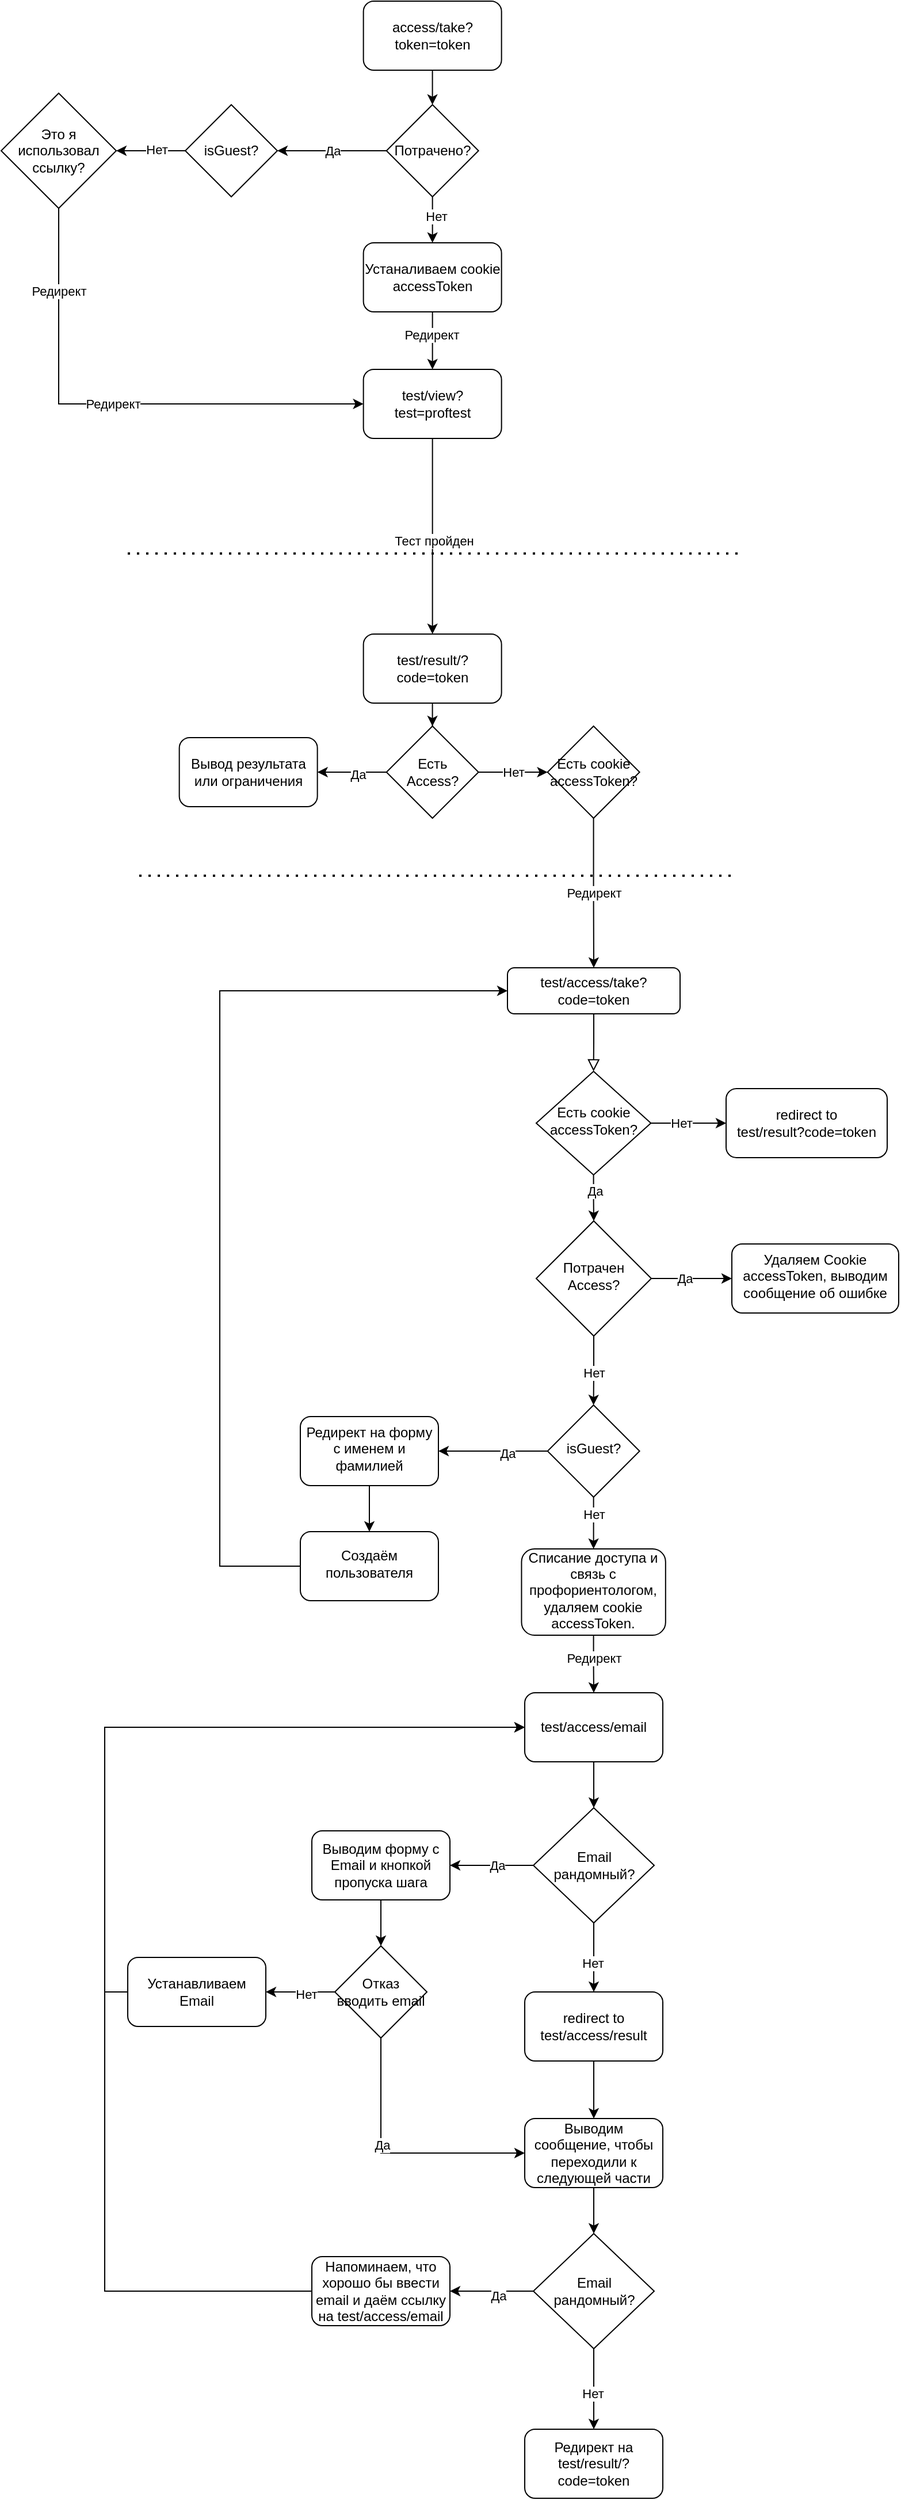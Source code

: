 <mxfile version="21.0.8" type="github">
  <diagram id="C5RBs43oDa-KdzZeNtuy" name="Page-1">
    <mxGraphModel dx="1622" dy="1589" grid="1" gridSize="10" guides="1" tooltips="1" connect="1" arrows="1" fold="1" page="1" pageScale="1" pageWidth="827" pageHeight="1169" math="0" shadow="0">
      <root>
        <mxCell id="WIyWlLk6GJQsqaUBKTNV-0" />
        <mxCell id="WIyWlLk6GJQsqaUBKTNV-1" parent="WIyWlLk6GJQsqaUBKTNV-0" />
        <mxCell id="WIyWlLk6GJQsqaUBKTNV-2" value="" style="rounded=0;html=1;jettySize=auto;orthogonalLoop=1;fontSize=11;endArrow=block;endFill=0;endSize=8;strokeWidth=1;shadow=0;labelBackgroundColor=none;edgeStyle=orthogonalEdgeStyle;" parent="WIyWlLk6GJQsqaUBKTNV-1" source="WIyWlLk6GJQsqaUBKTNV-3" target="WIyWlLk6GJQsqaUBKTNV-6" edge="1">
          <mxGeometry relative="1" as="geometry" />
        </mxCell>
        <mxCell id="WIyWlLk6GJQsqaUBKTNV-3" value="test/access/take?code=token" style="rounded=1;whiteSpace=wrap;html=1;fontSize=12;glass=0;strokeWidth=1;shadow=0;" parent="WIyWlLk6GJQsqaUBKTNV-1" vertex="1">
          <mxGeometry x="160" y="80" width="150" height="40" as="geometry" />
        </mxCell>
        <mxCell id="BWST9lLjDUH9vXqFFpro-1" value="" style="edgeStyle=orthogonalEdgeStyle;rounded=0;orthogonalLoop=1;jettySize=auto;html=1;" edge="1" parent="WIyWlLk6GJQsqaUBKTNV-1" source="WIyWlLk6GJQsqaUBKTNV-6" target="BWST9lLjDUH9vXqFFpro-0">
          <mxGeometry relative="1" as="geometry" />
        </mxCell>
        <mxCell id="BWST9lLjDUH9vXqFFpro-2" value="Нет" style="edgeLabel;html=1;align=center;verticalAlign=middle;resizable=0;points=[];" vertex="1" connectable="0" parent="BWST9lLjDUH9vXqFFpro-1">
          <mxGeometry x="-0.184" relative="1" as="geometry">
            <mxPoint as="offset" />
          </mxGeometry>
        </mxCell>
        <mxCell id="BWST9lLjDUH9vXqFFpro-18" value="" style="edgeStyle=orthogonalEdgeStyle;rounded=0;orthogonalLoop=1;jettySize=auto;html=1;" edge="1" parent="WIyWlLk6GJQsqaUBKTNV-1" source="WIyWlLk6GJQsqaUBKTNV-6" target="WIyWlLk6GJQsqaUBKTNV-10">
          <mxGeometry relative="1" as="geometry" />
        </mxCell>
        <mxCell id="BWST9lLjDUH9vXqFFpro-19" value="Да" style="edgeLabel;html=1;align=center;verticalAlign=middle;resizable=0;points=[];" vertex="1" connectable="0" parent="BWST9lLjDUH9vXqFFpro-18">
          <mxGeometry x="-0.318" y="1" relative="1" as="geometry">
            <mxPoint as="offset" />
          </mxGeometry>
        </mxCell>
        <mxCell id="WIyWlLk6GJQsqaUBKTNV-6" value="Есть cookie accessToken?" style="rhombus;whiteSpace=wrap;html=1;shadow=0;fontFamily=Helvetica;fontSize=12;align=center;strokeWidth=1;spacing=6;spacingTop=-4;" parent="WIyWlLk6GJQsqaUBKTNV-1" vertex="1">
          <mxGeometry x="185" y="170" width="99.64" height="90" as="geometry" />
        </mxCell>
        <mxCell id="BWST9lLjDUH9vXqFFpro-7" value="" style="edgeStyle=orthogonalEdgeStyle;rounded=0;orthogonalLoop=1;jettySize=auto;html=1;" edge="1" parent="WIyWlLk6GJQsqaUBKTNV-1" source="WIyWlLk6GJQsqaUBKTNV-10" target="BWST9lLjDUH9vXqFFpro-6">
          <mxGeometry relative="1" as="geometry" />
        </mxCell>
        <mxCell id="BWST9lLjDUH9vXqFFpro-8" value="Да" style="edgeLabel;html=1;align=center;verticalAlign=middle;resizable=0;points=[];" vertex="1" connectable="0" parent="BWST9lLjDUH9vXqFFpro-7">
          <mxGeometry x="-0.189" relative="1" as="geometry">
            <mxPoint as="offset" />
          </mxGeometry>
        </mxCell>
        <mxCell id="BWST9lLjDUH9vXqFFpro-10" value="" style="edgeStyle=orthogonalEdgeStyle;rounded=0;orthogonalLoop=1;jettySize=auto;html=1;" edge="1" parent="WIyWlLk6GJQsqaUBKTNV-1" source="WIyWlLk6GJQsqaUBKTNV-10" target="BWST9lLjDUH9vXqFFpro-9">
          <mxGeometry relative="1" as="geometry" />
        </mxCell>
        <mxCell id="BWST9lLjDUH9vXqFFpro-11" value="Нет" style="edgeLabel;html=1;align=center;verticalAlign=middle;resizable=0;points=[];" vertex="1" connectable="0" parent="BWST9lLjDUH9vXqFFpro-10">
          <mxGeometry x="0.056" relative="1" as="geometry">
            <mxPoint as="offset" />
          </mxGeometry>
        </mxCell>
        <mxCell id="WIyWlLk6GJQsqaUBKTNV-10" value="Потрачен Access?" style="rhombus;whiteSpace=wrap;html=1;shadow=0;fontFamily=Helvetica;fontSize=12;align=center;strokeWidth=1;spacing=6;spacingTop=-4;" parent="WIyWlLk6GJQsqaUBKTNV-1" vertex="1">
          <mxGeometry x="185" y="300" width="100" height="100" as="geometry" />
        </mxCell>
        <mxCell id="BWST9lLjDUH9vXqFFpro-0" value="redirect to&lt;br&gt;test/result?code=token" style="rounded=1;whiteSpace=wrap;html=1;" vertex="1" parent="WIyWlLk6GJQsqaUBKTNV-1">
          <mxGeometry x="350" y="185" width="140" height="60" as="geometry" />
        </mxCell>
        <mxCell id="BWST9lLjDUH9vXqFFpro-6" value="Удаляем Cookie accessToken, выводим сообщение об ошибке" style="rounded=1;whiteSpace=wrap;html=1;shadow=0;strokeWidth=1;spacing=6;spacingTop=-4;" vertex="1" parent="WIyWlLk6GJQsqaUBKTNV-1">
          <mxGeometry x="355" y="320" width="145" height="60" as="geometry" />
        </mxCell>
        <mxCell id="BWST9lLjDUH9vXqFFpro-16" value="" style="edgeStyle=orthogonalEdgeStyle;rounded=0;orthogonalLoop=1;jettySize=auto;html=1;" edge="1" parent="WIyWlLk6GJQsqaUBKTNV-1" source="BWST9lLjDUH9vXqFFpro-9" target="BWST9lLjDUH9vXqFFpro-15">
          <mxGeometry relative="1" as="geometry" />
        </mxCell>
        <mxCell id="BWST9lLjDUH9vXqFFpro-17" value="Да" style="edgeLabel;html=1;align=center;verticalAlign=middle;resizable=0;points=[];" vertex="1" connectable="0" parent="BWST9lLjDUH9vXqFFpro-16">
          <mxGeometry x="-0.262" y="2" relative="1" as="geometry">
            <mxPoint as="offset" />
          </mxGeometry>
        </mxCell>
        <mxCell id="BWST9lLjDUH9vXqFFpro-24" value="" style="edgeStyle=orthogonalEdgeStyle;rounded=0;orthogonalLoop=1;jettySize=auto;html=1;" edge="1" parent="WIyWlLk6GJQsqaUBKTNV-1" source="BWST9lLjDUH9vXqFFpro-9" target="BWST9lLjDUH9vXqFFpro-22">
          <mxGeometry relative="1" as="geometry" />
        </mxCell>
        <mxCell id="BWST9lLjDUH9vXqFFpro-25" value="Нет" style="edgeLabel;html=1;align=center;verticalAlign=middle;resizable=0;points=[];" vertex="1" connectable="0" parent="BWST9lLjDUH9vXqFFpro-24">
          <mxGeometry x="-0.344" relative="1" as="geometry">
            <mxPoint as="offset" />
          </mxGeometry>
        </mxCell>
        <mxCell id="BWST9lLjDUH9vXqFFpro-9" value="isGuest?" style="rhombus;whiteSpace=wrap;html=1;shadow=0;strokeWidth=1;spacing=6;spacingTop=-4;" vertex="1" parent="WIyWlLk6GJQsqaUBKTNV-1">
          <mxGeometry x="194.82" y="460" width="80" height="80" as="geometry" />
        </mxCell>
        <mxCell id="BWST9lLjDUH9vXqFFpro-21" value="" style="edgeStyle=orthogonalEdgeStyle;rounded=0;orthogonalLoop=1;jettySize=auto;html=1;" edge="1" parent="WIyWlLk6GJQsqaUBKTNV-1" source="BWST9lLjDUH9vXqFFpro-15" target="BWST9lLjDUH9vXqFFpro-20">
          <mxGeometry relative="1" as="geometry" />
        </mxCell>
        <mxCell id="BWST9lLjDUH9vXqFFpro-15" value="Редирект на форму с именем и фамилией" style="rounded=1;whiteSpace=wrap;html=1;shadow=0;strokeWidth=1;spacing=6;spacingTop=-4;" vertex="1" parent="WIyWlLk6GJQsqaUBKTNV-1">
          <mxGeometry x="-20.0" y="470" width="120" height="60" as="geometry" />
        </mxCell>
        <mxCell id="BWST9lLjDUH9vXqFFpro-28" style="edgeStyle=orthogonalEdgeStyle;rounded=0;orthogonalLoop=1;jettySize=auto;html=1;exitX=0;exitY=0.25;exitDx=0;exitDy=0;entryX=0;entryY=0.5;entryDx=0;entryDy=0;" edge="1" parent="WIyWlLk6GJQsqaUBKTNV-1" source="BWST9lLjDUH9vXqFFpro-20" target="WIyWlLk6GJQsqaUBKTNV-3">
          <mxGeometry relative="1" as="geometry">
            <mxPoint x="-30" y="100" as="targetPoint" />
            <Array as="points">
              <mxPoint x="15" y="585" />
              <mxPoint x="15" y="600" />
              <mxPoint x="-90" y="600" />
              <mxPoint x="-90" y="100" />
            </Array>
          </mxGeometry>
        </mxCell>
        <mxCell id="BWST9lLjDUH9vXqFFpro-20" value="Создаём пользователя" style="rounded=1;whiteSpace=wrap;html=1;shadow=0;strokeWidth=1;spacing=6;spacingTop=-4;" vertex="1" parent="WIyWlLk6GJQsqaUBKTNV-1">
          <mxGeometry x="-20.0" y="570" width="120" height="60" as="geometry" />
        </mxCell>
        <mxCell id="BWST9lLjDUH9vXqFFpro-47" value="" style="edgeStyle=orthogonalEdgeStyle;rounded=0;orthogonalLoop=1;jettySize=auto;html=1;" edge="1" parent="WIyWlLk6GJQsqaUBKTNV-1" source="BWST9lLjDUH9vXqFFpro-22" target="BWST9lLjDUH9vXqFFpro-46">
          <mxGeometry relative="1" as="geometry" />
        </mxCell>
        <mxCell id="BWST9lLjDUH9vXqFFpro-71" value="Редирект" style="edgeLabel;html=1;align=center;verticalAlign=middle;resizable=0;points=[];" vertex="1" connectable="0" parent="BWST9lLjDUH9vXqFFpro-47">
          <mxGeometry x="-0.203" relative="1" as="geometry">
            <mxPoint as="offset" />
          </mxGeometry>
        </mxCell>
        <mxCell id="BWST9lLjDUH9vXqFFpro-22" value="Списание доступа и связь с профориентологом, удаляем cookie accessToken." style="rounded=1;whiteSpace=wrap;html=1;shadow=0;strokeWidth=1;spacing=6;spacingTop=-4;" vertex="1" parent="WIyWlLk6GJQsqaUBKTNV-1">
          <mxGeometry x="172.23" y="585" width="125.18" height="75" as="geometry" />
        </mxCell>
        <mxCell id="BWST9lLjDUH9vXqFFpro-36" value="" style="edgeStyle=orthogonalEdgeStyle;rounded=0;orthogonalLoop=1;jettySize=auto;html=1;" edge="1" parent="WIyWlLk6GJQsqaUBKTNV-1" source="BWST9lLjDUH9vXqFFpro-33" target="BWST9lLjDUH9vXqFFpro-35">
          <mxGeometry relative="1" as="geometry" />
        </mxCell>
        <mxCell id="BWST9lLjDUH9vXqFFpro-37" value="Да" style="edgeLabel;html=1;align=center;verticalAlign=middle;resizable=0;points=[];" vertex="1" connectable="0" parent="BWST9lLjDUH9vXqFFpro-36">
          <mxGeometry x="-0.113" relative="1" as="geometry">
            <mxPoint as="offset" />
          </mxGeometry>
        </mxCell>
        <mxCell id="BWST9lLjDUH9vXqFFpro-54" value="" style="edgeStyle=orthogonalEdgeStyle;rounded=0;orthogonalLoop=1;jettySize=auto;html=1;" edge="1" parent="WIyWlLk6GJQsqaUBKTNV-1" source="BWST9lLjDUH9vXqFFpro-33" target="BWST9lLjDUH9vXqFFpro-53">
          <mxGeometry relative="1" as="geometry" />
        </mxCell>
        <mxCell id="BWST9lLjDUH9vXqFFpro-57" value="Нет" style="edgeLabel;html=1;align=center;verticalAlign=middle;resizable=0;points=[];" vertex="1" connectable="0" parent="BWST9lLjDUH9vXqFFpro-54">
          <mxGeometry x="0.157" y="-1" relative="1" as="geometry">
            <mxPoint as="offset" />
          </mxGeometry>
        </mxCell>
        <mxCell id="BWST9lLjDUH9vXqFFpro-33" value="Email рандомный?" style="rhombus;whiteSpace=wrap;html=1;" vertex="1" parent="WIyWlLk6GJQsqaUBKTNV-1">
          <mxGeometry x="182.51" y="810" width="105" height="100" as="geometry" />
        </mxCell>
        <mxCell id="BWST9lLjDUH9vXqFFpro-42" value="" style="edgeStyle=orthogonalEdgeStyle;rounded=0;orthogonalLoop=1;jettySize=auto;html=1;" edge="1" parent="WIyWlLk6GJQsqaUBKTNV-1" source="BWST9lLjDUH9vXqFFpro-35" target="BWST9lLjDUH9vXqFFpro-41">
          <mxGeometry relative="1" as="geometry" />
        </mxCell>
        <mxCell id="BWST9lLjDUH9vXqFFpro-35" value="Выводим форму с Email и кнопкой пропуска шага" style="rounded=1;whiteSpace=wrap;html=1;" vertex="1" parent="WIyWlLk6GJQsqaUBKTNV-1">
          <mxGeometry x="-9.99" y="830" width="120" height="60" as="geometry" />
        </mxCell>
        <mxCell id="BWST9lLjDUH9vXqFFpro-62" value="" style="edgeStyle=orthogonalEdgeStyle;rounded=0;orthogonalLoop=1;jettySize=auto;html=1;" edge="1" parent="WIyWlLk6GJQsqaUBKTNV-1" source="BWST9lLjDUH9vXqFFpro-38" target="BWST9lLjDUH9vXqFFpro-61">
          <mxGeometry relative="1" as="geometry" />
        </mxCell>
        <mxCell id="BWST9lLjDUH9vXqFFpro-38" value="Выводим сообщение, чтобы переходили к следующей части" style="rounded=1;whiteSpace=wrap;html=1;" vertex="1" parent="WIyWlLk6GJQsqaUBKTNV-1">
          <mxGeometry x="175.01" y="1080" width="120" height="60" as="geometry" />
        </mxCell>
        <mxCell id="BWST9lLjDUH9vXqFFpro-44" value="" style="edgeStyle=orthogonalEdgeStyle;rounded=0;orthogonalLoop=1;jettySize=auto;html=1;" edge="1" parent="WIyWlLk6GJQsqaUBKTNV-1" source="BWST9lLjDUH9vXqFFpro-41" target="BWST9lLjDUH9vXqFFpro-43">
          <mxGeometry relative="1" as="geometry" />
        </mxCell>
        <mxCell id="BWST9lLjDUH9vXqFFpro-45" value="Нет" style="edgeLabel;html=1;align=center;verticalAlign=middle;resizable=0;points=[];" vertex="1" connectable="0" parent="BWST9lLjDUH9vXqFFpro-44">
          <mxGeometry x="-0.144" y="2" relative="1" as="geometry">
            <mxPoint as="offset" />
          </mxGeometry>
        </mxCell>
        <mxCell id="BWST9lLjDUH9vXqFFpro-58" style="edgeStyle=orthogonalEdgeStyle;rounded=0;orthogonalLoop=1;jettySize=auto;html=1;entryX=0;entryY=0.5;entryDx=0;entryDy=0;" edge="1" parent="WIyWlLk6GJQsqaUBKTNV-1" source="BWST9lLjDUH9vXqFFpro-41" target="BWST9lLjDUH9vXqFFpro-38">
          <mxGeometry relative="1" as="geometry">
            <mxPoint x="50.01" y="1110" as="targetPoint" />
            <Array as="points">
              <mxPoint x="50.01" y="1110" />
            </Array>
          </mxGeometry>
        </mxCell>
        <mxCell id="BWST9lLjDUH9vXqFFpro-59" value="Да" style="edgeLabel;html=1;align=center;verticalAlign=middle;resizable=0;points=[];" vertex="1" connectable="0" parent="BWST9lLjDUH9vXqFFpro-58">
          <mxGeometry x="-0.175" y="1" relative="1" as="geometry">
            <mxPoint as="offset" />
          </mxGeometry>
        </mxCell>
        <mxCell id="BWST9lLjDUH9vXqFFpro-41" value="Отказ вводить email" style="rhombus;whiteSpace=wrap;html=1;" vertex="1" parent="WIyWlLk6GJQsqaUBKTNV-1">
          <mxGeometry x="10.01" y="930" width="80" height="80" as="geometry" />
        </mxCell>
        <mxCell id="BWST9lLjDUH9vXqFFpro-49" style="edgeStyle=orthogonalEdgeStyle;rounded=0;orthogonalLoop=1;jettySize=auto;html=1;exitX=0;exitY=0.5;exitDx=0;exitDy=0;entryX=0;entryY=0.5;entryDx=0;entryDy=0;" edge="1" parent="WIyWlLk6GJQsqaUBKTNV-1" source="BWST9lLjDUH9vXqFFpro-43" target="BWST9lLjDUH9vXqFFpro-46">
          <mxGeometry relative="1" as="geometry" />
        </mxCell>
        <mxCell id="BWST9lLjDUH9vXqFFpro-43" value="Устанавливаем Email" style="rounded=1;whiteSpace=wrap;html=1;" vertex="1" parent="WIyWlLk6GJQsqaUBKTNV-1">
          <mxGeometry x="-169.99" y="940" width="120" height="60" as="geometry" />
        </mxCell>
        <mxCell id="BWST9lLjDUH9vXqFFpro-48" value="" style="edgeStyle=orthogonalEdgeStyle;rounded=0;orthogonalLoop=1;jettySize=auto;html=1;" edge="1" parent="WIyWlLk6GJQsqaUBKTNV-1" source="BWST9lLjDUH9vXqFFpro-46" target="BWST9lLjDUH9vXqFFpro-33">
          <mxGeometry relative="1" as="geometry" />
        </mxCell>
        <mxCell id="BWST9lLjDUH9vXqFFpro-46" value="test/access/email" style="rounded=1;whiteSpace=wrap;html=1;" vertex="1" parent="WIyWlLk6GJQsqaUBKTNV-1">
          <mxGeometry x="175.01" y="710" width="120" height="60" as="geometry" />
        </mxCell>
        <mxCell id="BWST9lLjDUH9vXqFFpro-55" value="" style="edgeStyle=orthogonalEdgeStyle;rounded=0;orthogonalLoop=1;jettySize=auto;html=1;" edge="1" parent="WIyWlLk6GJQsqaUBKTNV-1" source="BWST9lLjDUH9vXqFFpro-53" target="BWST9lLjDUH9vXqFFpro-38">
          <mxGeometry relative="1" as="geometry" />
        </mxCell>
        <mxCell id="BWST9lLjDUH9vXqFFpro-53" value="redirect to test/access/result" style="rounded=1;whiteSpace=wrap;html=1;" vertex="1" parent="WIyWlLk6GJQsqaUBKTNV-1">
          <mxGeometry x="175.01" y="970" width="120" height="60" as="geometry" />
        </mxCell>
        <mxCell id="BWST9lLjDUH9vXqFFpro-64" value="" style="edgeStyle=orthogonalEdgeStyle;rounded=0;orthogonalLoop=1;jettySize=auto;html=1;" edge="1" parent="WIyWlLk6GJQsqaUBKTNV-1" source="BWST9lLjDUH9vXqFFpro-61" target="BWST9lLjDUH9vXqFFpro-63">
          <mxGeometry relative="1" as="geometry" />
        </mxCell>
        <mxCell id="BWST9lLjDUH9vXqFFpro-65" value="Да" style="edgeLabel;html=1;align=center;verticalAlign=middle;resizable=0;points=[];" vertex="1" connectable="0" parent="BWST9lLjDUH9vXqFFpro-64">
          <mxGeometry x="-0.15" y="4" relative="1" as="geometry">
            <mxPoint as="offset" />
          </mxGeometry>
        </mxCell>
        <mxCell id="BWST9lLjDUH9vXqFFpro-67" value="" style="edgeStyle=orthogonalEdgeStyle;rounded=0;orthogonalLoop=1;jettySize=auto;html=1;" edge="1" parent="WIyWlLk6GJQsqaUBKTNV-1" source="BWST9lLjDUH9vXqFFpro-61" target="BWST9lLjDUH9vXqFFpro-66">
          <mxGeometry relative="1" as="geometry" />
        </mxCell>
        <mxCell id="BWST9lLjDUH9vXqFFpro-68" value="Нет" style="edgeLabel;html=1;align=center;verticalAlign=middle;resizable=0;points=[];" vertex="1" connectable="0" parent="BWST9lLjDUH9vXqFFpro-67">
          <mxGeometry x="0.113" y="-1" relative="1" as="geometry">
            <mxPoint as="offset" />
          </mxGeometry>
        </mxCell>
        <mxCell id="BWST9lLjDUH9vXqFFpro-61" value="Email рандомный?" style="rhombus;whiteSpace=wrap;html=1;" vertex="1" parent="WIyWlLk6GJQsqaUBKTNV-1">
          <mxGeometry x="182.51" y="1180" width="105" height="100" as="geometry" />
        </mxCell>
        <mxCell id="BWST9lLjDUH9vXqFFpro-70" style="edgeStyle=orthogonalEdgeStyle;rounded=0;orthogonalLoop=1;jettySize=auto;html=1;exitX=0;exitY=0.5;exitDx=0;exitDy=0;entryX=0;entryY=0.5;entryDx=0;entryDy=0;" edge="1" parent="WIyWlLk6GJQsqaUBKTNV-1" source="BWST9lLjDUH9vXqFFpro-63" target="BWST9lLjDUH9vXqFFpro-46">
          <mxGeometry relative="1" as="geometry">
            <mxPoint x="-29.99" y="820" as="targetPoint" />
            <Array as="points">
              <mxPoint x="-189.99" y="1230" />
              <mxPoint x="-189.99" y="740" />
            </Array>
          </mxGeometry>
        </mxCell>
        <mxCell id="BWST9lLjDUH9vXqFFpro-63" value="Напоминаем, что хорошо бы ввести email и даём ссылку на test/access/email" style="rounded=1;whiteSpace=wrap;html=1;" vertex="1" parent="WIyWlLk6GJQsqaUBKTNV-1">
          <mxGeometry x="-9.99" y="1200" width="120" height="60" as="geometry" />
        </mxCell>
        <mxCell id="BWST9lLjDUH9vXqFFpro-66" value="Редирект на test/result/?code=token" style="rounded=1;whiteSpace=wrap;html=1;" vertex="1" parent="WIyWlLk6GJQsqaUBKTNV-1">
          <mxGeometry x="175.01" y="1350" width="120" height="60" as="geometry" />
        </mxCell>
        <mxCell id="BWST9lLjDUH9vXqFFpro-84" value="" style="edgeStyle=orthogonalEdgeStyle;rounded=0;orthogonalLoop=1;jettySize=auto;html=1;" edge="1" parent="WIyWlLk6GJQsqaUBKTNV-1" source="BWST9lLjDUH9vXqFFpro-82" target="BWST9lLjDUH9vXqFFpro-83">
          <mxGeometry relative="1" as="geometry" />
        </mxCell>
        <mxCell id="BWST9lLjDUH9vXqFFpro-82" value="access/take?token=token" style="rounded=1;whiteSpace=wrap;html=1;" vertex="1" parent="WIyWlLk6GJQsqaUBKTNV-1">
          <mxGeometry x="34.83" y="-760" width="120" height="60" as="geometry" />
        </mxCell>
        <mxCell id="BWST9lLjDUH9vXqFFpro-86" value="Да" style="edgeStyle=orthogonalEdgeStyle;rounded=0;orthogonalLoop=1;jettySize=auto;html=1;" edge="1" parent="WIyWlLk6GJQsqaUBKTNV-1" source="BWST9lLjDUH9vXqFFpro-83">
          <mxGeometry relative="1" as="geometry">
            <mxPoint x="-39.99" y="-630" as="targetPoint" />
          </mxGeometry>
        </mxCell>
        <mxCell id="BWST9lLjDUH9vXqFFpro-89" value="" style="edgeStyle=orthogonalEdgeStyle;rounded=0;orthogonalLoop=1;jettySize=auto;html=1;" edge="1" parent="WIyWlLk6GJQsqaUBKTNV-1" source="BWST9lLjDUH9vXqFFpro-83" target="BWST9lLjDUH9vXqFFpro-88">
          <mxGeometry relative="1" as="geometry" />
        </mxCell>
        <mxCell id="BWST9lLjDUH9vXqFFpro-90" value="Нет" style="edgeLabel;html=1;align=center;verticalAlign=middle;resizable=0;points=[];" vertex="1" connectable="0" parent="BWST9lLjDUH9vXqFFpro-89">
          <mxGeometry x="-0.164" y="3" relative="1" as="geometry">
            <mxPoint as="offset" />
          </mxGeometry>
        </mxCell>
        <mxCell id="BWST9lLjDUH9vXqFFpro-83" value="Потрачено?" style="rhombus;whiteSpace=wrap;html=1;" vertex="1" parent="WIyWlLk6GJQsqaUBKTNV-1">
          <mxGeometry x="54.83" y="-670" width="80" height="80" as="geometry" />
        </mxCell>
        <mxCell id="BWST9lLjDUH9vXqFFpro-121" value="" style="edgeStyle=orthogonalEdgeStyle;rounded=0;orthogonalLoop=1;jettySize=auto;html=1;" edge="1" parent="WIyWlLk6GJQsqaUBKTNV-1" source="BWST9lLjDUH9vXqFFpro-88" target="BWST9lLjDUH9vXqFFpro-98">
          <mxGeometry relative="1" as="geometry" />
        </mxCell>
        <mxCell id="BWST9lLjDUH9vXqFFpro-122" value="Редирект" style="edgeLabel;html=1;align=center;verticalAlign=middle;resizable=0;points=[];" vertex="1" connectable="0" parent="BWST9lLjDUH9vXqFFpro-121">
          <mxGeometry x="-0.179" y="-1" relative="1" as="geometry">
            <mxPoint y="-1" as="offset" />
          </mxGeometry>
        </mxCell>
        <mxCell id="BWST9lLjDUH9vXqFFpro-88" value="Устаналиваем cookie accessToken" style="rounded=1;whiteSpace=wrap;html=1;" vertex="1" parent="WIyWlLk6GJQsqaUBKTNV-1">
          <mxGeometry x="34.83" y="-550" width="120" height="60" as="geometry" />
        </mxCell>
        <mxCell id="BWST9lLjDUH9vXqFFpro-95" value="" style="edgeStyle=orthogonalEdgeStyle;rounded=0;orthogonalLoop=1;jettySize=auto;html=1;" edge="1" parent="WIyWlLk6GJQsqaUBKTNV-1" source="BWST9lLjDUH9vXqFFpro-93" target="BWST9lLjDUH9vXqFFpro-94">
          <mxGeometry relative="1" as="geometry" />
        </mxCell>
        <mxCell id="BWST9lLjDUH9vXqFFpro-102" value="Нет" style="edgeLabel;html=1;align=center;verticalAlign=middle;resizable=0;points=[];" vertex="1" connectable="0" parent="BWST9lLjDUH9vXqFFpro-95">
          <mxGeometry x="-0.171" y="-1" relative="1" as="geometry">
            <mxPoint as="offset" />
          </mxGeometry>
        </mxCell>
        <mxCell id="BWST9lLjDUH9vXqFFpro-93" value="isGuest?" style="rhombus;whiteSpace=wrap;html=1;" vertex="1" parent="WIyWlLk6GJQsqaUBKTNV-1">
          <mxGeometry x="-119.99" y="-670" width="80" height="80" as="geometry" />
        </mxCell>
        <mxCell id="BWST9lLjDUH9vXqFFpro-128" value="Редирект" style="edgeStyle=orthogonalEdgeStyle;rounded=0;orthogonalLoop=1;jettySize=auto;html=1;exitX=0.5;exitY=1;exitDx=0;exitDy=0;entryX=0;entryY=0.5;entryDx=0;entryDy=0;" edge="1" parent="WIyWlLk6GJQsqaUBKTNV-1" source="BWST9lLjDUH9vXqFFpro-94" target="BWST9lLjDUH9vXqFFpro-98">
          <mxGeometry relative="1" as="geometry">
            <mxPoint x="-230.176" y="-420" as="targetPoint" />
          </mxGeometry>
        </mxCell>
        <mxCell id="BWST9lLjDUH9vXqFFpro-131" value="Редирект" style="edgeLabel;html=1;align=center;verticalAlign=middle;resizable=0;points=[];" vertex="1" connectable="0" parent="BWST9lLjDUH9vXqFFpro-128">
          <mxGeometry x="-0.671" relative="1" as="geometry">
            <mxPoint as="offset" />
          </mxGeometry>
        </mxCell>
        <mxCell id="BWST9lLjDUH9vXqFFpro-94" value="Это я использовал ссылку?" style="rhombus;whiteSpace=wrap;html=1;" vertex="1" parent="WIyWlLk6GJQsqaUBKTNV-1">
          <mxGeometry x="-279.99" y="-680" width="100" height="100" as="geometry" />
        </mxCell>
        <mxCell id="BWST9lLjDUH9vXqFFpro-123" style="edgeStyle=orthogonalEdgeStyle;rounded=0;orthogonalLoop=1;jettySize=auto;html=1;exitX=0.5;exitY=1;exitDx=0;exitDy=0;entryX=0.5;entryY=0;entryDx=0;entryDy=0;" edge="1" parent="WIyWlLk6GJQsqaUBKTNV-1" source="BWST9lLjDUH9vXqFFpro-98" target="BWST9lLjDUH9vXqFFpro-108">
          <mxGeometry relative="1" as="geometry" />
        </mxCell>
        <mxCell id="BWST9lLjDUH9vXqFFpro-125" value="Тест пройден" style="edgeLabel;html=1;align=center;verticalAlign=middle;resizable=0;points=[];" vertex="1" connectable="0" parent="BWST9lLjDUH9vXqFFpro-123">
          <mxGeometry x="0.048" y="1" relative="1" as="geometry">
            <mxPoint as="offset" />
          </mxGeometry>
        </mxCell>
        <mxCell id="BWST9lLjDUH9vXqFFpro-98" value="test/view?test=proftest" style="rounded=1;whiteSpace=wrap;html=1;" vertex="1" parent="WIyWlLk6GJQsqaUBKTNV-1">
          <mxGeometry x="34.83" y="-440" width="120" height="60" as="geometry" />
        </mxCell>
        <mxCell id="BWST9lLjDUH9vXqFFpro-117" value="" style="edgeStyle=orthogonalEdgeStyle;rounded=0;orthogonalLoop=1;jettySize=auto;html=1;" edge="1" parent="WIyWlLk6GJQsqaUBKTNV-1" source="BWST9lLjDUH9vXqFFpro-108" target="BWST9lLjDUH9vXqFFpro-109">
          <mxGeometry relative="1" as="geometry" />
        </mxCell>
        <mxCell id="BWST9lLjDUH9vXqFFpro-108" value="test/result/?code=token" style="rounded=1;whiteSpace=wrap;html=1;" vertex="1" parent="WIyWlLk6GJQsqaUBKTNV-1">
          <mxGeometry x="34.83" y="-210" width="120" height="60" as="geometry" />
        </mxCell>
        <mxCell id="BWST9lLjDUH9vXqFFpro-111" value="" style="edgeStyle=orthogonalEdgeStyle;rounded=0;orthogonalLoop=1;jettySize=auto;html=1;" edge="1" parent="WIyWlLk6GJQsqaUBKTNV-1" source="BWST9lLjDUH9vXqFFpro-109" target="BWST9lLjDUH9vXqFFpro-110">
          <mxGeometry relative="1" as="geometry" />
        </mxCell>
        <mxCell id="BWST9lLjDUH9vXqFFpro-113" value="Да" style="edgeLabel;html=1;align=center;verticalAlign=middle;resizable=0;points=[];" vertex="1" connectable="0" parent="BWST9lLjDUH9vXqFFpro-111">
          <mxGeometry x="-0.147" y="2" relative="1" as="geometry">
            <mxPoint as="offset" />
          </mxGeometry>
        </mxCell>
        <mxCell id="BWST9lLjDUH9vXqFFpro-119" value="Нет" style="edgeStyle=orthogonalEdgeStyle;rounded=0;orthogonalLoop=1;jettySize=auto;html=1;" edge="1" parent="WIyWlLk6GJQsqaUBKTNV-1" source="BWST9lLjDUH9vXqFFpro-109" target="BWST9lLjDUH9vXqFFpro-118">
          <mxGeometry relative="1" as="geometry" />
        </mxCell>
        <mxCell id="BWST9lLjDUH9vXqFFpro-109" value="Есть &lt;br&gt;Access?" style="rhombus;whiteSpace=wrap;html=1;" vertex="1" parent="WIyWlLk6GJQsqaUBKTNV-1">
          <mxGeometry x="54.83" y="-130" width="80" height="80" as="geometry" />
        </mxCell>
        <mxCell id="BWST9lLjDUH9vXqFFpro-110" value="Вывод результата или ограничения" style="rounded=1;whiteSpace=wrap;html=1;" vertex="1" parent="WIyWlLk6GJQsqaUBKTNV-1">
          <mxGeometry x="-125.17" y="-120" width="120" height="60" as="geometry" />
        </mxCell>
        <mxCell id="BWST9lLjDUH9vXqFFpro-120" value="Редирект" style="edgeStyle=orthogonalEdgeStyle;rounded=0;orthogonalLoop=1;jettySize=auto;html=1;" edge="1" parent="WIyWlLk6GJQsqaUBKTNV-1" source="BWST9lLjDUH9vXqFFpro-118" target="WIyWlLk6GJQsqaUBKTNV-3">
          <mxGeometry relative="1" as="geometry" />
        </mxCell>
        <mxCell id="BWST9lLjDUH9vXqFFpro-118" value="Есть cookie accessToken?" style="rhombus;whiteSpace=wrap;html=1;" vertex="1" parent="WIyWlLk6GJQsqaUBKTNV-1">
          <mxGeometry x="194.82" y="-130" width="80" height="80" as="geometry" />
        </mxCell>
        <mxCell id="BWST9lLjDUH9vXqFFpro-126" value="" style="endArrow=none;dashed=1;html=1;dashPattern=1 3;strokeWidth=2;rounded=0;" edge="1" parent="WIyWlLk6GJQsqaUBKTNV-1">
          <mxGeometry width="50" height="50" relative="1" as="geometry">
            <mxPoint x="-170" y="-280" as="sourcePoint" />
            <mxPoint x="360" y="-280" as="targetPoint" />
          </mxGeometry>
        </mxCell>
        <mxCell id="BWST9lLjDUH9vXqFFpro-127" value="" style="endArrow=none;dashed=1;html=1;dashPattern=1 3;strokeWidth=2;rounded=0;" edge="1" parent="WIyWlLk6GJQsqaUBKTNV-1">
          <mxGeometry width="50" height="50" relative="1" as="geometry">
            <mxPoint x="-160" as="sourcePoint" />
            <mxPoint x="360" as="targetPoint" />
          </mxGeometry>
        </mxCell>
      </root>
    </mxGraphModel>
  </diagram>
</mxfile>
